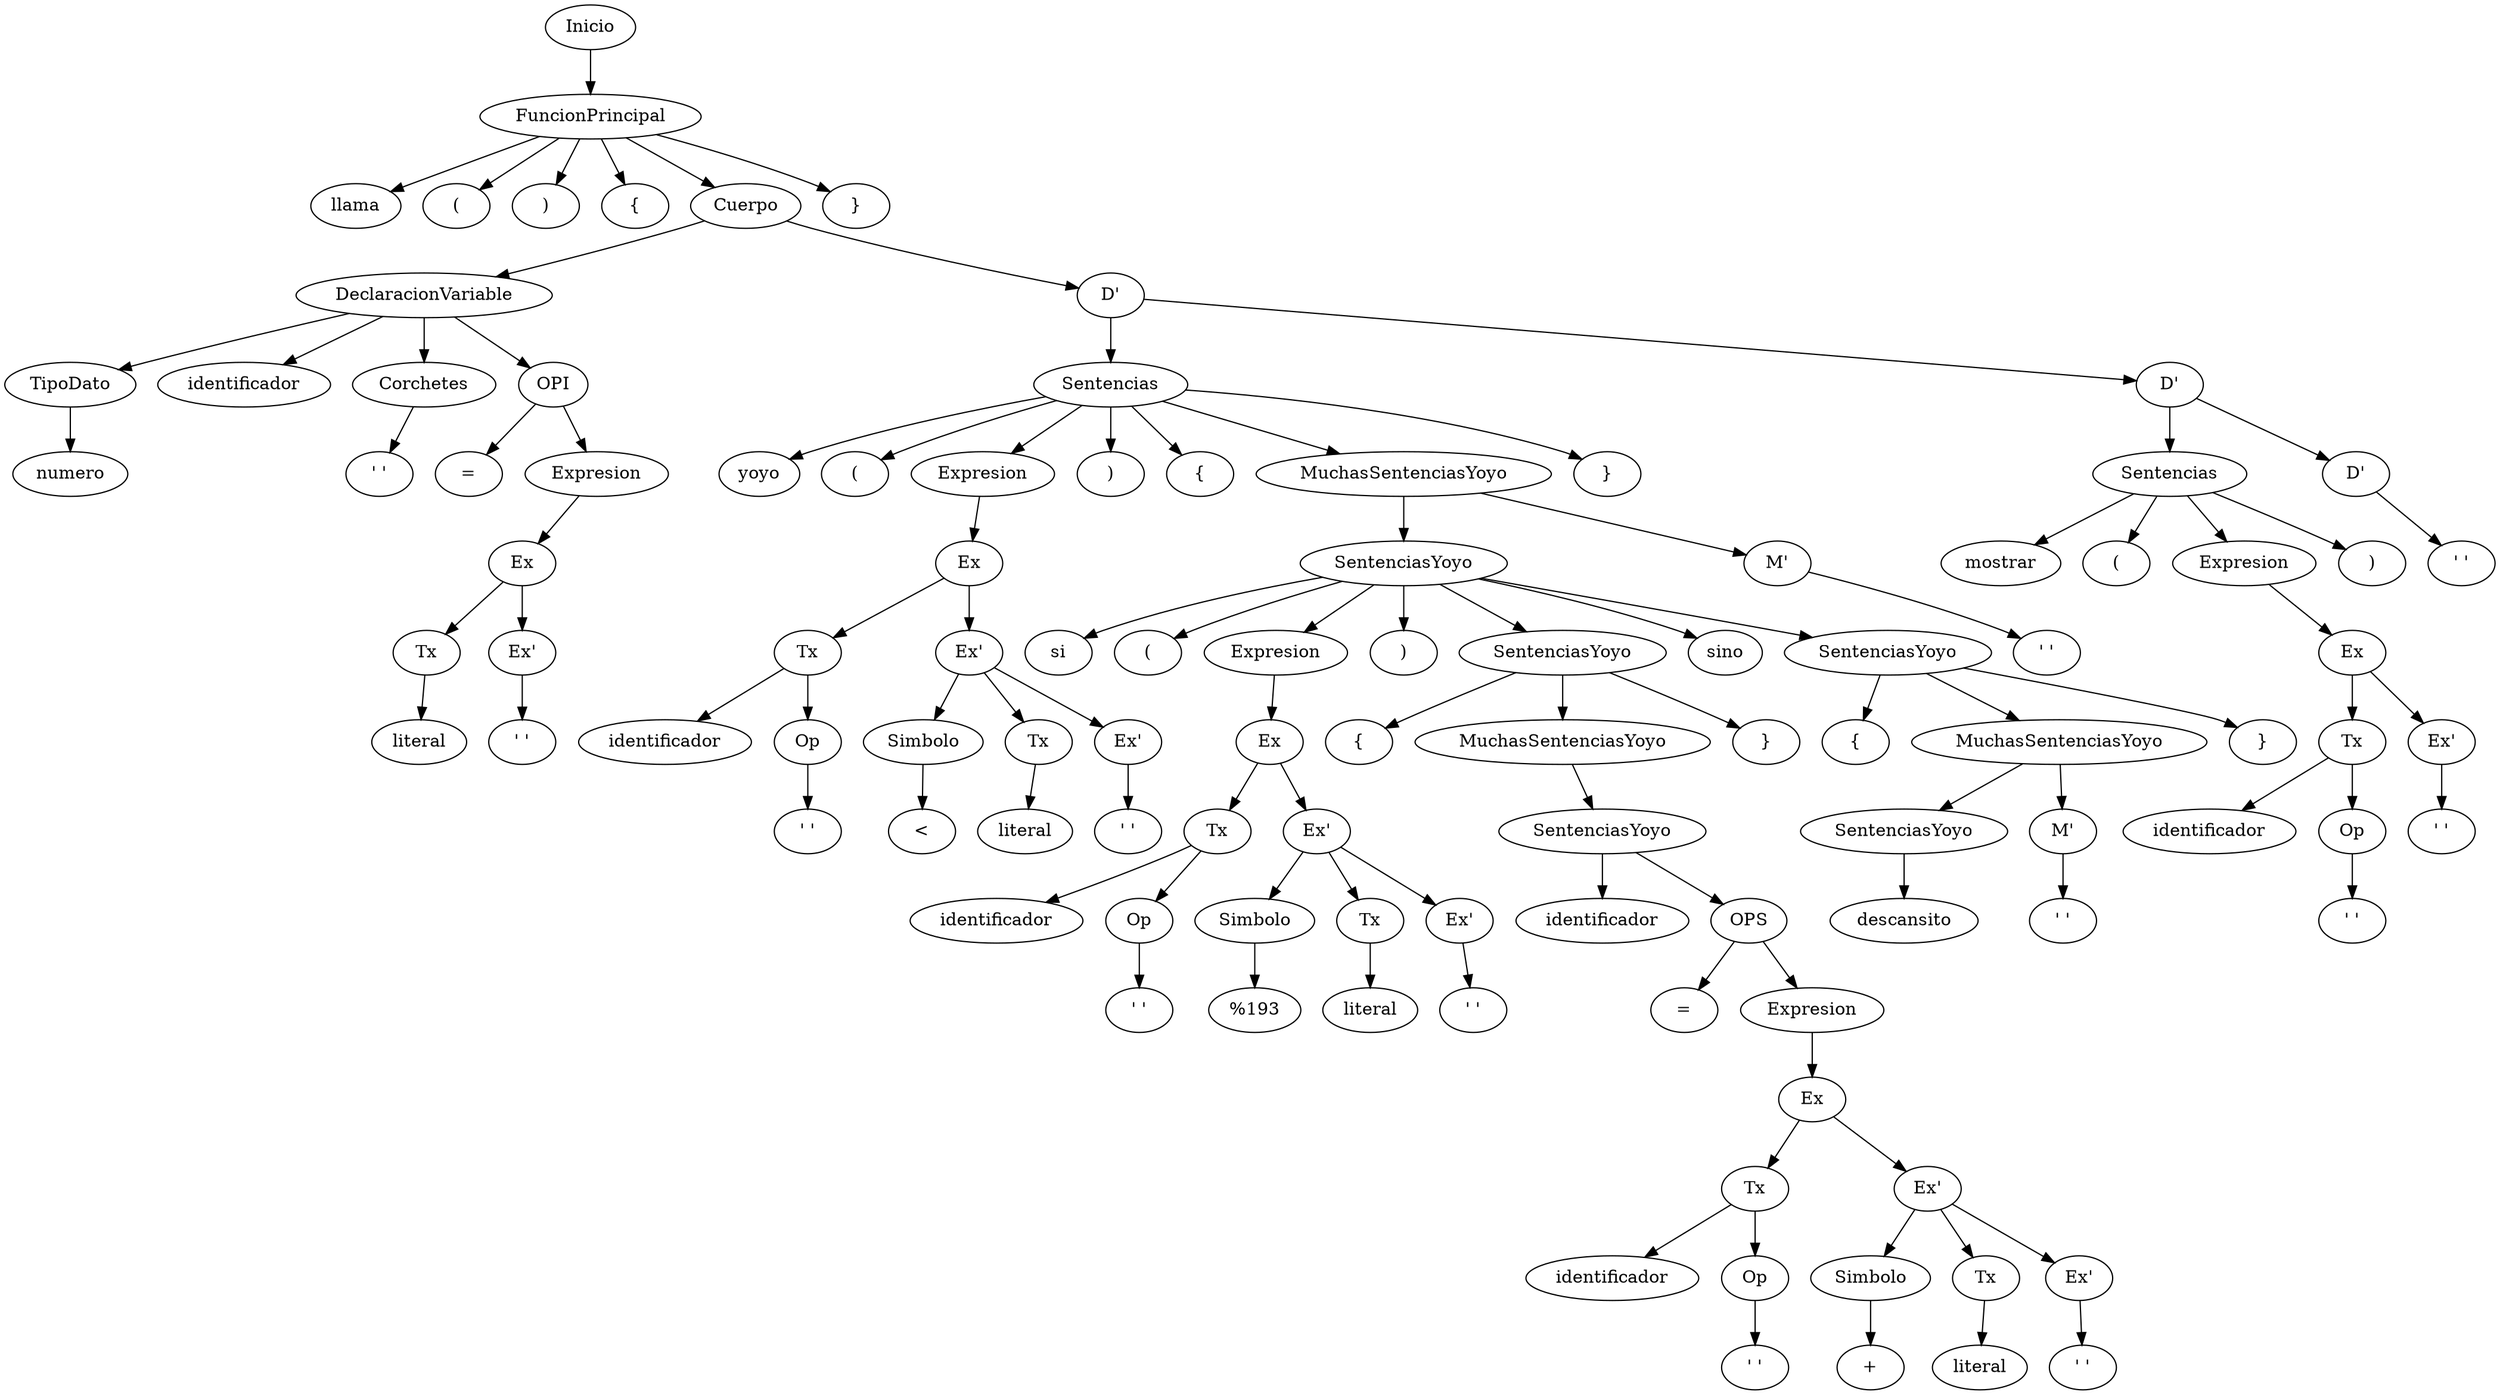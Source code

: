 digraph dot{
  "Inicio" -> FuncionPrincipal
   
   FuncionPrincipal -> {llama p1 p1_ l1 Cuerpo l1_ }
   Cuerpo -> {DeclaracionVariable "D'"}
   DeclaracionVariable -> {TipoDato identificador Corchetes OPI}
   TipoDato -> numero
   Corchetes -> e1
   OPI -> "="
   OPI -> Expresion
   Expresion -> Ex
   Ex -> {Tx "Ex'"} 
   Tx -> literal
   "Ex'" -> e2
   "D'" -> {Sentencias d_e}
   d_e -> { s_e d_e2}
   d_e2 -> e12
   s_e -> { mostrar p4 ex5 p4_}
   ex5 -> t4
   t4 -> { T7 E8 }
   T7 -> { id7 o3 }
   o3 -> e10
   E8 -> e11
   Sentencias -> { Y_ p2 ex p2_ l2 MuchasSentenciasYoyo l2_ }
   ex -> t
   t -> {T_ E_}
   T_ -> {id2 Op}
   Op -> "' '"
   E_ -> {Simbolo T2 E2}
   Simbolo -> "<"
   T2 -> li
   E2 -> e3
   MuchasSentenciasYoyo -> { SentenciasYoyo "M'"}
   SentenciasYoyo -> { si p3 ex3 p3_ sy sino sy2 }
   "M'" -> e4
   ex3 -> t2
   t2 -> { T3 E3}
   T3 -> { id3 o_}
   o_ -> e5
   E3 -> {s_ T4 E5}
   T4 -> li2
   s_ -> "%"
   E5 -> e6
   sy -> { l3 my l3_ }
   my -> sy3
   sy3 -> { id4 e_o }
   e_o -> { ig  ex4 }
   ex4 -> t3
   t3 -> { T5 E6 }
   T5 -> { id6  o2 }
   o2 -> e7
   E6 -> { s2 T6 E7 }
   s2 -> "+"
   T6 -> li3
   E7 -> e8
   sy2 -> { l4 my2 l4_ }
   my2 -> { sy4 ms }
   sy4 -> descansito
   ms -> e9
li [label = literal]
   li2 [label = literal]
   li3 [label = literal]
   sy [label = SentenciasYoyo]
   sy2 [label = SentenciasYoyo]
   sy3 [label = SentenciasYoyo]
   sy4 [label = SentenciasYoyo]
   my [label = MuchasSentenciasYoyo]
   my2 [label = MuchasSentenciasYoyo]
   ms [label = "M'"]
   o_ [label = "Op"]
   o2 [label = "Op"]
   o3 [label = "Op"]
   s_ [label = "Simbolo"]
   s2 [label = "Simbolo"]
   e1 [label="' '"]
   e2 [label="' '"]
   e3 [label="' '"]
   e4 [label="' '"]
   e5 [label="' '"]
   e6 [label="' '"]
   e7 [label="' '"]
   e8 [label="' '"]
   e9 [label="' '"]
   e10 [label="' '"]
   e11 [label="' '"]
   e12 [label="' '"]
   t [label="Ex"]
   t2 [label="Ex"]
   t3 [label="Ex"]
   t4 [label="Ex"]
   p1 [label="("]
   p2 [label="("]
   p3 [label="("]
   p4 [label="("]
   p1_ [label=")"]
   p2_ [label=")"]
   p3_ [label=")"]
   p4_ [label=")"]
   l1 [label="{"]
   l2 [label="{"]
   l3 [label="{"]
   l4 [label="{"]
   l1_ [label="}"]
   l2_ [label="}"]
   l3_ [label="}"]
   l4_ [label="}"]
   ex [label="Expresion"]
   ex3 [label="Expresion"]
   ex4 [label="Expresion"]
   ex5 [label="Expresion"]
   T_ [label = "Tx"]
   T2 [label = "Tx"]
   T3 [label = "Tx"]
   T4 [label = "Tx"]
   T5 [label = "Tx"]
   T6 [label = "Tx"]
   T7 [label = "Tx"]
   E_ [label = "Ex'"]
   E2 [label = "Ex'"]
   E3 [label = "Ex'"]
   E5 [label = "Ex'"]
   E6 [label = "Ex'"]
   E7 [label = "Ex'"]
   E8 [label = "Ex'"]
   id2 [label="identificador"]
   id3 [label="identificador"]
   id4 [label="identificador"]
   id6 [label="identificador"]
   id7 [label="identificador"]
   d_e [label="D'"]
   d_e2 [label="D'"]
   s_e [label="Sentencias"]
   Y_ [label="yoyo"]
   ig [label = "="]
   e_o [label=OPS]
}